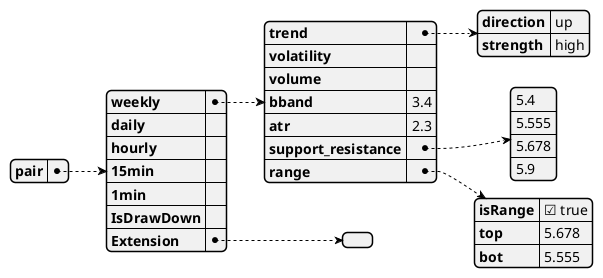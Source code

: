 @startjson
{
  "pair": {
    "weekly": {
      "trend": {
        "direction": "up",
        "strength": "high"
      },
      "volatility": "",
      "volume": "",
      "bband": 3.4,
      "atr": 2.3,
      "support_resistance": [5.4, 5.555, 5.678, 5.9],
      "range": {
        "isRange": true,
        "top": 5.678,
        "bot": 5.555
      }
    },
    "daily": "",
    "hourly": "",
    "15min": "",
    "1min": "",
    "IsDrawDown": "",
    "Extension": {}
  }
}
@endjson

Extension:
  This is the field that can be used for dev purposes